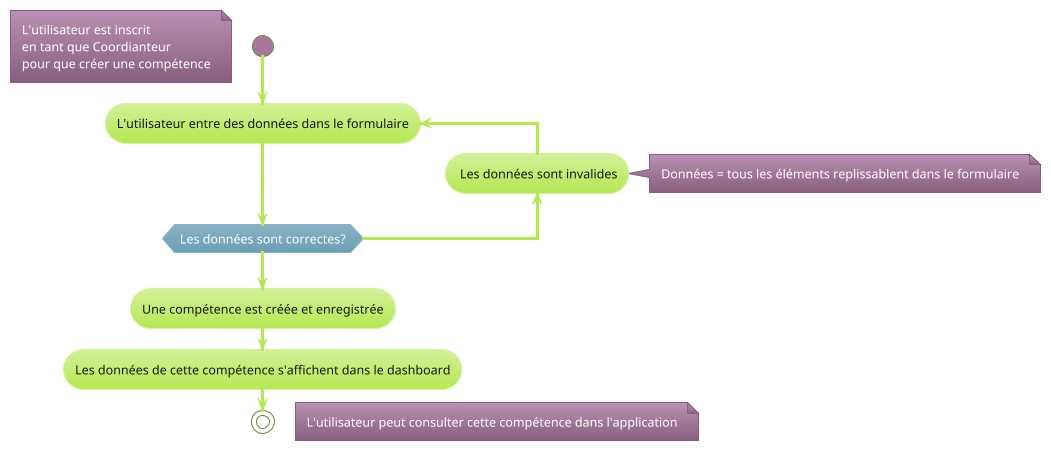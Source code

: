 @startuml
!theme hacker

start
floating note left
L'utilisateur est inscrit
en tant que Coordianteur
pour que créer une compétence
end note

repeat :L'utilisateur entre des données dans le formulaire;

backward: Les données sont invalides;
note right: Données = tous les éléments replissablent dans le formulaire
repeat while (Les données sont correctes?) is (Non) not (Oui)

:Une compétence est créée et enregistrée;

:Les données de cette compétence s'affichent dans le dashboard;

stop
floating note right: L'utilisateur peut consulter cette compétence dans l'application

@enduml
